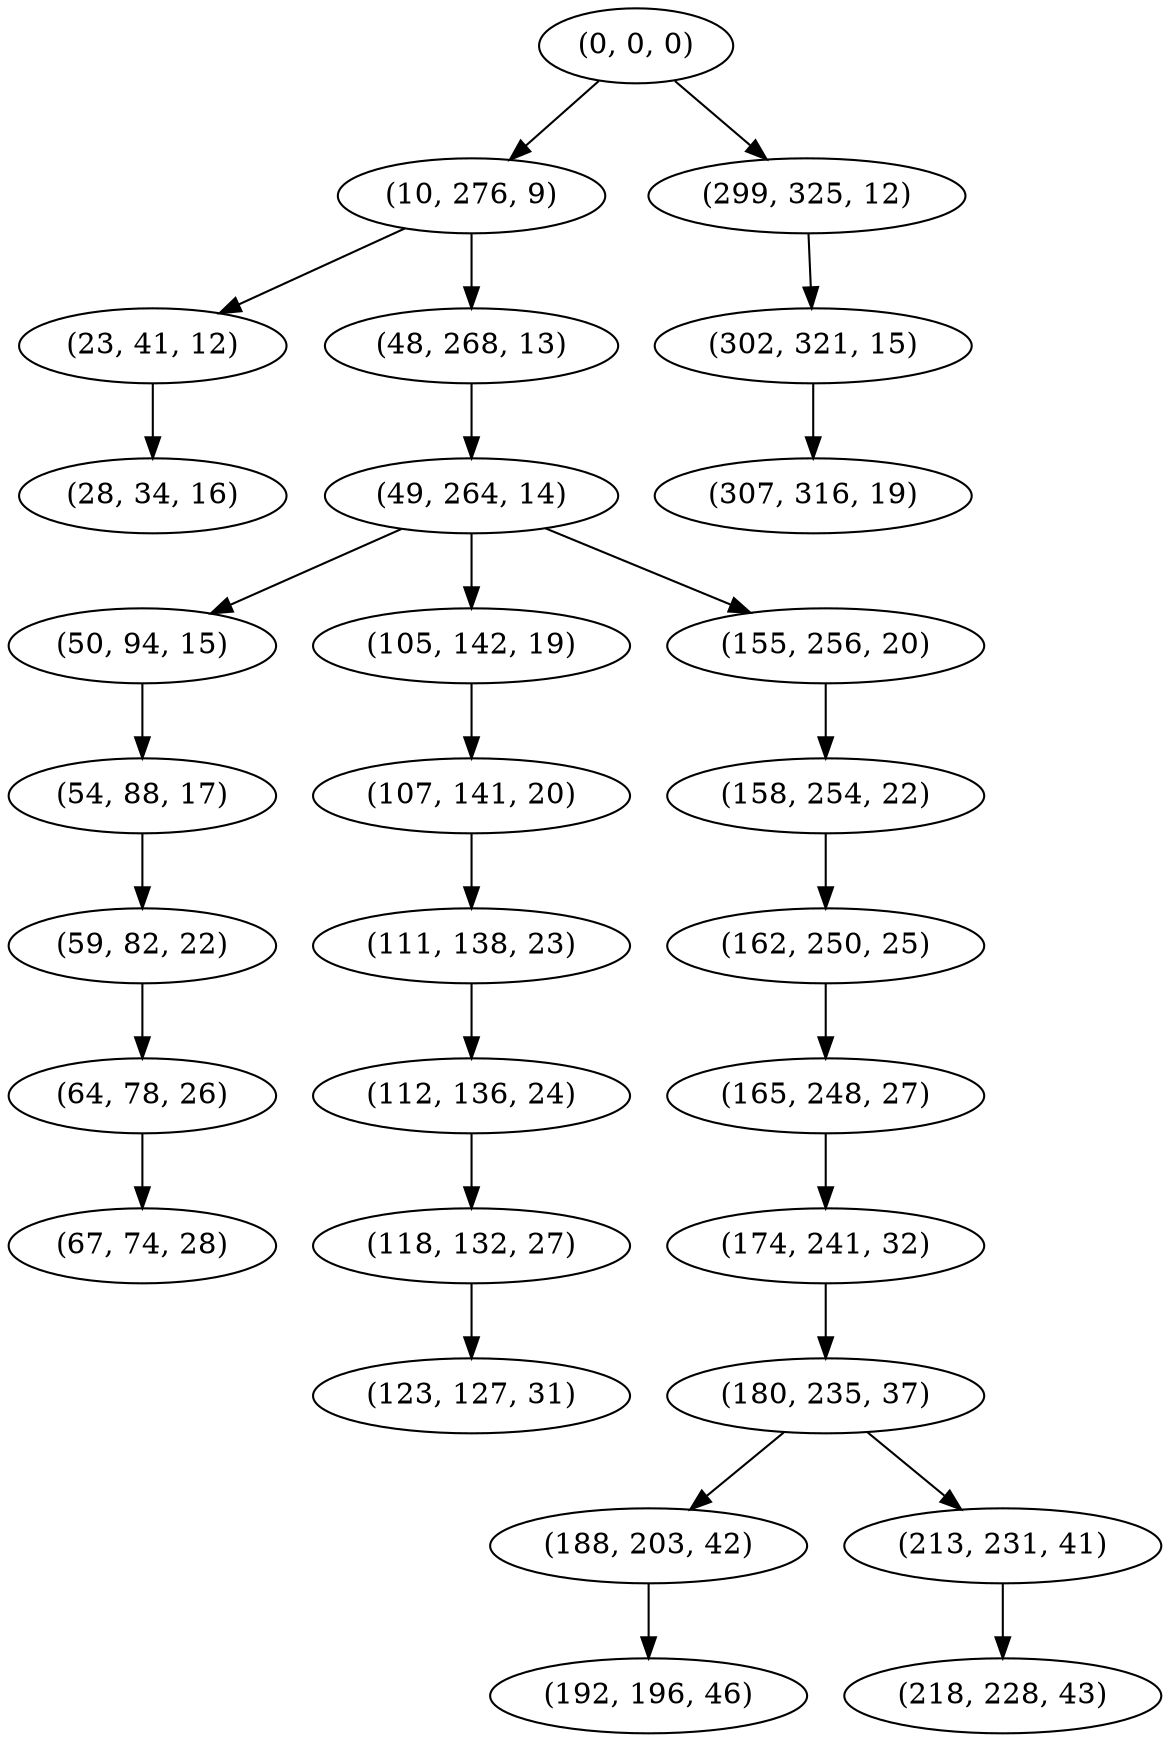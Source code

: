 digraph tree {
    "(0, 0, 0)";
    "(10, 276, 9)";
    "(23, 41, 12)";
    "(28, 34, 16)";
    "(48, 268, 13)";
    "(49, 264, 14)";
    "(50, 94, 15)";
    "(54, 88, 17)";
    "(59, 82, 22)";
    "(64, 78, 26)";
    "(67, 74, 28)";
    "(105, 142, 19)";
    "(107, 141, 20)";
    "(111, 138, 23)";
    "(112, 136, 24)";
    "(118, 132, 27)";
    "(123, 127, 31)";
    "(155, 256, 20)";
    "(158, 254, 22)";
    "(162, 250, 25)";
    "(165, 248, 27)";
    "(174, 241, 32)";
    "(180, 235, 37)";
    "(188, 203, 42)";
    "(192, 196, 46)";
    "(213, 231, 41)";
    "(218, 228, 43)";
    "(299, 325, 12)";
    "(302, 321, 15)";
    "(307, 316, 19)";
    "(0, 0, 0)" -> "(10, 276, 9)";
    "(0, 0, 0)" -> "(299, 325, 12)";
    "(10, 276, 9)" -> "(23, 41, 12)";
    "(10, 276, 9)" -> "(48, 268, 13)";
    "(23, 41, 12)" -> "(28, 34, 16)";
    "(48, 268, 13)" -> "(49, 264, 14)";
    "(49, 264, 14)" -> "(50, 94, 15)";
    "(49, 264, 14)" -> "(105, 142, 19)";
    "(49, 264, 14)" -> "(155, 256, 20)";
    "(50, 94, 15)" -> "(54, 88, 17)";
    "(54, 88, 17)" -> "(59, 82, 22)";
    "(59, 82, 22)" -> "(64, 78, 26)";
    "(64, 78, 26)" -> "(67, 74, 28)";
    "(105, 142, 19)" -> "(107, 141, 20)";
    "(107, 141, 20)" -> "(111, 138, 23)";
    "(111, 138, 23)" -> "(112, 136, 24)";
    "(112, 136, 24)" -> "(118, 132, 27)";
    "(118, 132, 27)" -> "(123, 127, 31)";
    "(155, 256, 20)" -> "(158, 254, 22)";
    "(158, 254, 22)" -> "(162, 250, 25)";
    "(162, 250, 25)" -> "(165, 248, 27)";
    "(165, 248, 27)" -> "(174, 241, 32)";
    "(174, 241, 32)" -> "(180, 235, 37)";
    "(180, 235, 37)" -> "(188, 203, 42)";
    "(180, 235, 37)" -> "(213, 231, 41)";
    "(188, 203, 42)" -> "(192, 196, 46)";
    "(213, 231, 41)" -> "(218, 228, 43)";
    "(299, 325, 12)" -> "(302, 321, 15)";
    "(302, 321, 15)" -> "(307, 316, 19)";
}
